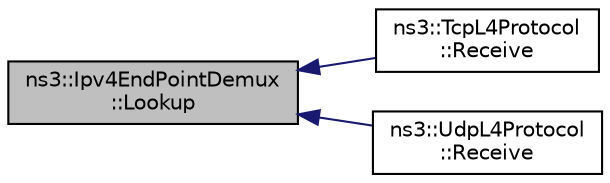 digraph "ns3::Ipv4EndPointDemux::Lookup"
{
  edge [fontname="Helvetica",fontsize="10",labelfontname="Helvetica",labelfontsize="10"];
  node [fontname="Helvetica",fontsize="10",shape=record];
  rankdir="LR";
  Node1 [label="ns3::Ipv4EndPointDemux\l::Lookup",height=0.2,width=0.4,color="black", fillcolor="grey75", style="filled", fontcolor="black"];
  Node1 -> Node2 [dir="back",color="midnightblue",fontsize="10",style="solid"];
  Node2 [label="ns3::TcpL4Protocol\l::Receive",height=0.2,width=0.4,color="black", fillcolor="white", style="filled",URL="$df/dc9/classns3_1_1TcpL4Protocol.html#a73a9498522829954684a7b4fabd6bf3e",tooltip="Called from lower-level layers to send the packet up in the stack. "];
  Node1 -> Node3 [dir="back",color="midnightblue",fontsize="10",style="solid"];
  Node3 [label="ns3::UdpL4Protocol\l::Receive",height=0.2,width=0.4,color="black", fillcolor="white", style="filled",URL="$d0/d31/classns3_1_1UdpL4Protocol.html#a61e0744cc561ec265c8a888552e27310",tooltip="Called from lower-level layers to send the packet up in the stack. "];
}
